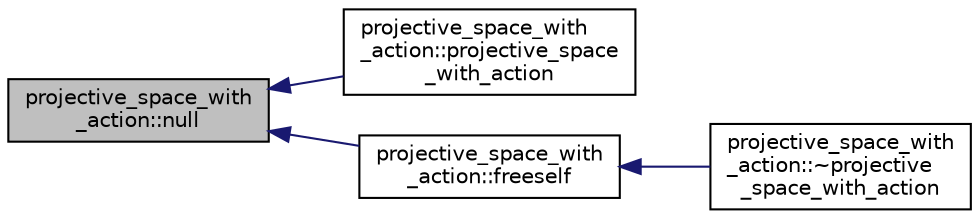 digraph "projective_space_with_action::null"
{
  edge [fontname="Helvetica",fontsize="10",labelfontname="Helvetica",labelfontsize="10"];
  node [fontname="Helvetica",fontsize="10",shape=record];
  rankdir="LR";
  Node88 [label="projective_space_with\l_action::null",height=0.2,width=0.4,color="black", fillcolor="grey75", style="filled", fontcolor="black"];
  Node88 -> Node89 [dir="back",color="midnightblue",fontsize="10",style="solid",fontname="Helvetica"];
  Node89 [label="projective_space_with\l_action::projective_space\l_with_action",height=0.2,width=0.4,color="black", fillcolor="white", style="filled",URL="$d5/d37/classprojective__space__with__action.html#a43239d32913be90e91e6263bb0e71eaa"];
  Node88 -> Node90 [dir="back",color="midnightblue",fontsize="10",style="solid",fontname="Helvetica"];
  Node90 [label="projective_space_with\l_action::freeself",height=0.2,width=0.4,color="black", fillcolor="white", style="filled",URL="$d5/d37/classprojective__space__with__action.html#aef92eed72366b556a51c46c7f0e096ba"];
  Node90 -> Node91 [dir="back",color="midnightblue",fontsize="10",style="solid",fontname="Helvetica"];
  Node91 [label="projective_space_with\l_action::~projective\l_space_with_action",height=0.2,width=0.4,color="black", fillcolor="white", style="filled",URL="$d5/d37/classprojective__space__with__action.html#af7d944126c94da25c8c348cc5921099f"];
}
